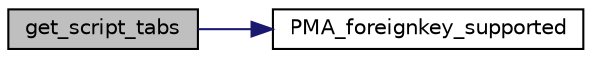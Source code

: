 digraph G
{
  edge [fontname="Helvetica",fontsize="10",labelfontname="Helvetica",labelfontsize="10"];
  node [fontname="Helvetica",fontsize="10",shape=record];
  rankdir="LR";
  Node1 [label="get_script_tabs",height=0.2,width=0.4,color="black", fillcolor="grey75", style="filled" fontcolor="black"];
  Node1 -> Node2 [color="midnightblue",fontsize="10",style="solid",fontname="Helvetica"];
  Node2 [label="PMA_foreignkey_supported",height=0.2,width=0.4,color="black", fillcolor="white", style="filled",URL="$common_8lib_8php.html#a3184a525425291ca91773387a06177e4",tooltip="Verifies if this table&#39;s engine supports foreign keys."];
}
